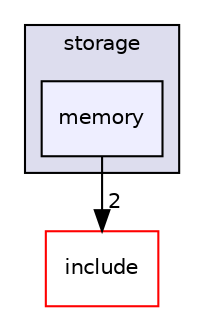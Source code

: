 digraph "core/src/simo/storage/memory" {
  compound=true
  node [ fontsize="10", fontname="Helvetica"];
  edge [ labelfontsize="10", labelfontname="Helvetica"];
  subgraph clusterdir_2c8bc93ff3a5e0101bc097bb9a4d49bf {
    graph [ bgcolor="#ddddee", pencolor="black", label="storage" fontname="Helvetica", fontsize="10", URL="dir_2c8bc93ff3a5e0101bc097bb9a4d49bf.html"]
  dir_1ea18c0061d0bfbfa1d44696f7c43284 [shape=box, label="memory", style="filled", fillcolor="#eeeeff", pencolor="black", URL="dir_1ea18c0061d0bfbfa1d44696f7c43284.html"];
  }
  dir_24d671cfcbc5d5238a6bd565a49d198f [shape=box label="include" fillcolor="white" style="filled" color="red" URL="dir_24d671cfcbc5d5238a6bd565a49d198f.html"];
  dir_1ea18c0061d0bfbfa1d44696f7c43284->dir_24d671cfcbc5d5238a6bd565a49d198f [headlabel="2", labeldistance=1.5 headhref="dir_000014_000001.html"];
}
